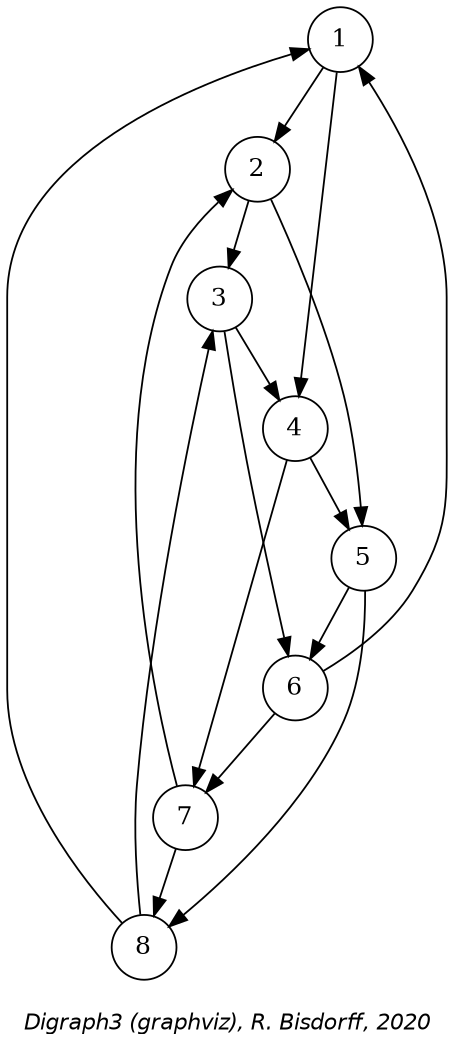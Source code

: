 digraph G {
graph [ fontname = "Helvetica-Oblique",
 fontsize = 12,
 label = "\nDigraph3 (graphviz), R. Bisdorff, 2020", size="7,7"];
n1 [shape = "circle", label = "1"];
n2 [shape = "circle", label = "2"];
n3 [shape = "circle", label = "3"];
n4 [shape = "circle", label = "4"];
n5 [shape = "circle", label = "5"];
n6 [shape = "circle", label = "6"];
n7 [shape = "circle", label = "7"];
n8 [shape = "circle", label = "8"];
n1-> n2 [dir=forward, color=black] ;
n1-> n4 [dir=forward, color=black] ;
n1-> n6 [dir=back, color=black] ;
n1-> n8 [dir=back, color=black] ;
n2-> n3 [dir=forward, color=black] ;
n2-> n5 [dir=forward, color=black] ;
n2-> n7 [dir=back, color=black] ;
n3-> n4 [dir=forward, color=black] ;
n3-> n6 [dir=forward, color=black] ;
n3-> n8 [dir=back, color=black] ;
n4-> n5 [dir=forward, color=black] ;
n4-> n7 [dir=forward, color=black] ;
n5-> n6 [dir=forward, color=black] ;
n5-> n8 [dir=forward, color=black] ;
n6-> n7 [dir=forward, color=black] ;
n7-> n8 [dir=forward, color=black] ;
}
